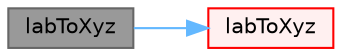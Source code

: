 digraph "labToXyz"
{
 // LATEX_PDF_SIZE
  bgcolor="transparent";
  edge [fontname=Helvetica,fontsize=10,labelfontname=Helvetica,labelfontsize=10];
  node [fontname=Helvetica,fontsize=10,shape=box,height=0.2,width=0.4];
  rankdir="LR";
  Node1 [id="Node000001",label="labToXyz",height=0.2,width=0.4,color="gray40", fillcolor="grey60", style="filled", fontcolor="black",tooltip=" "];
  Node1 -> Node2 [id="edge1_Node000001_Node000002",color="steelblue1",style="solid",tooltip=" "];
  Node2 [id="Node000002",label="labToXyz",height=0.2,width=0.4,color="red", fillcolor="#FFF0F0", style="filled",URL="$namespaceFoam_1_1colourTools.html#ab7ccf9be3dbeb6743863c3d7cc1d998c",tooltip=" "];
}
